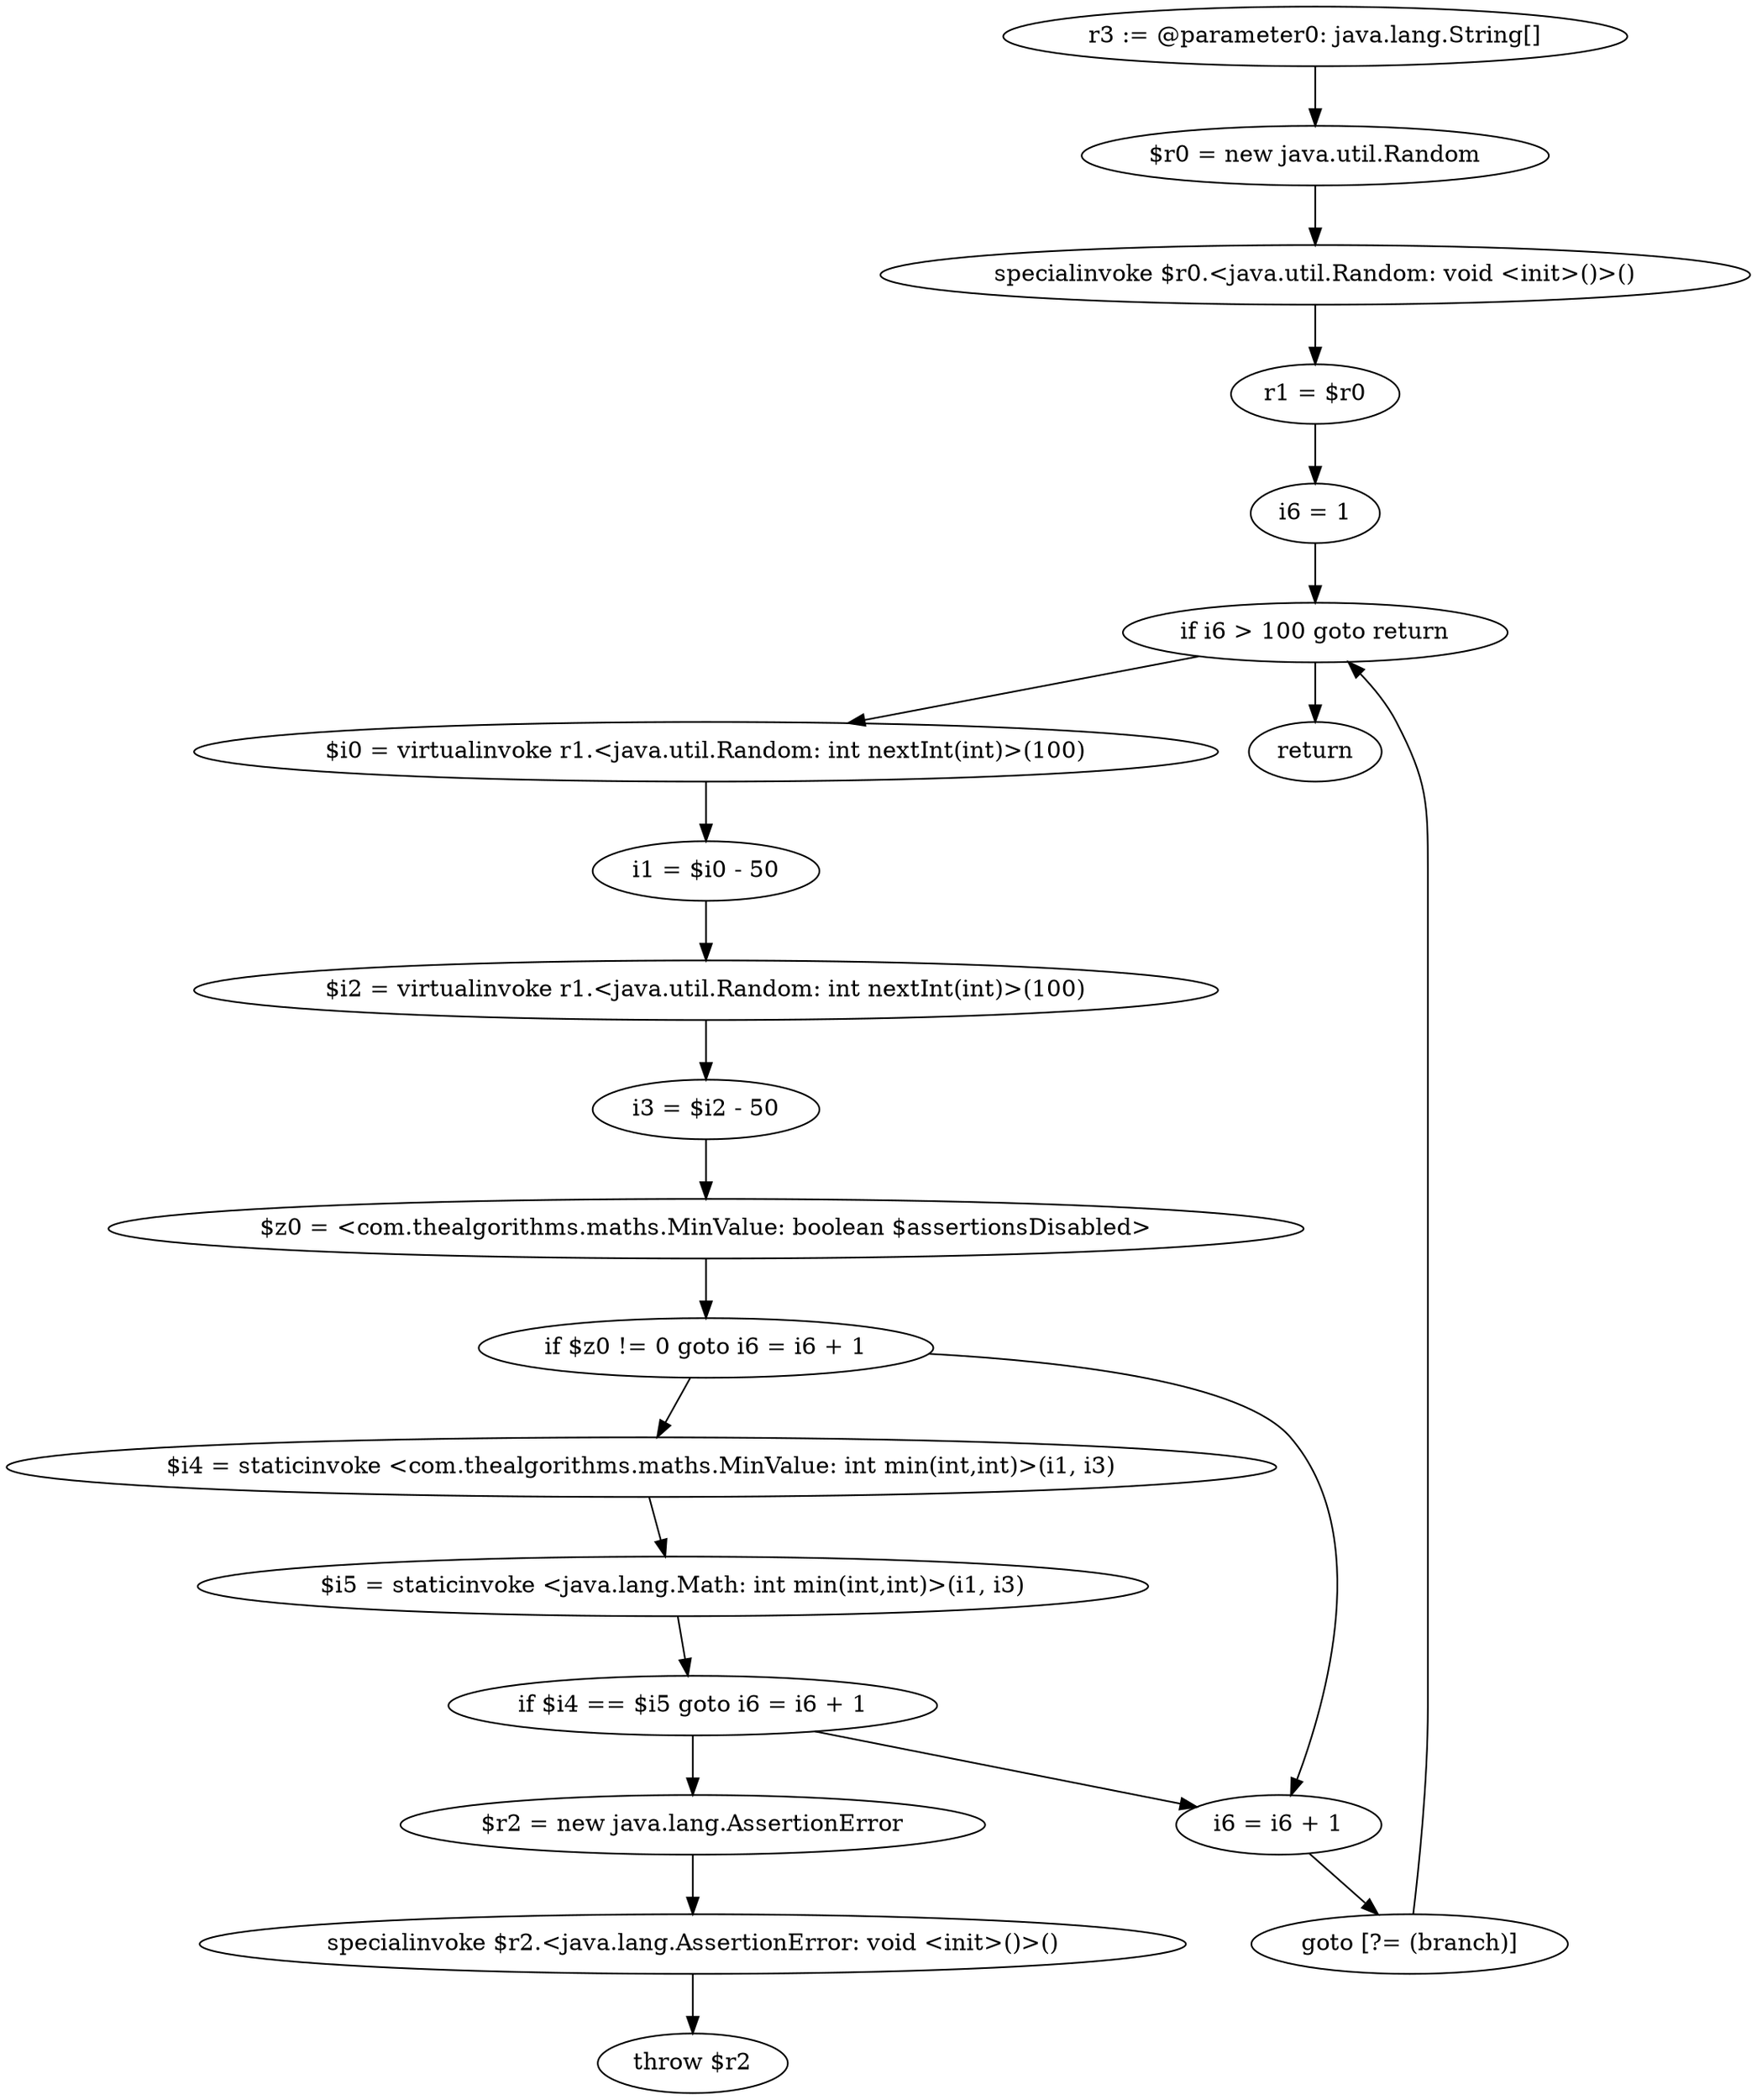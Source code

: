 digraph "unitGraph" {
    "r3 := @parameter0: java.lang.String[]"
    "$r0 = new java.util.Random"
    "specialinvoke $r0.<java.util.Random: void <init>()>()"
    "r1 = $r0"
    "i6 = 1"
    "if i6 > 100 goto return"
    "$i0 = virtualinvoke r1.<java.util.Random: int nextInt(int)>(100)"
    "i1 = $i0 - 50"
    "$i2 = virtualinvoke r1.<java.util.Random: int nextInt(int)>(100)"
    "i3 = $i2 - 50"
    "$z0 = <com.thealgorithms.maths.MinValue: boolean $assertionsDisabled>"
    "if $z0 != 0 goto i6 = i6 + 1"
    "$i4 = staticinvoke <com.thealgorithms.maths.MinValue: int min(int,int)>(i1, i3)"
    "$i5 = staticinvoke <java.lang.Math: int min(int,int)>(i1, i3)"
    "if $i4 == $i5 goto i6 = i6 + 1"
    "$r2 = new java.lang.AssertionError"
    "specialinvoke $r2.<java.lang.AssertionError: void <init>()>()"
    "throw $r2"
    "i6 = i6 + 1"
    "goto [?= (branch)]"
    "return"
    "r3 := @parameter0: java.lang.String[]"->"$r0 = new java.util.Random";
    "$r0 = new java.util.Random"->"specialinvoke $r0.<java.util.Random: void <init>()>()";
    "specialinvoke $r0.<java.util.Random: void <init>()>()"->"r1 = $r0";
    "r1 = $r0"->"i6 = 1";
    "i6 = 1"->"if i6 > 100 goto return";
    "if i6 > 100 goto return"->"$i0 = virtualinvoke r1.<java.util.Random: int nextInt(int)>(100)";
    "if i6 > 100 goto return"->"return";
    "$i0 = virtualinvoke r1.<java.util.Random: int nextInt(int)>(100)"->"i1 = $i0 - 50";
    "i1 = $i0 - 50"->"$i2 = virtualinvoke r1.<java.util.Random: int nextInt(int)>(100)";
    "$i2 = virtualinvoke r1.<java.util.Random: int nextInt(int)>(100)"->"i3 = $i2 - 50";
    "i3 = $i2 - 50"->"$z0 = <com.thealgorithms.maths.MinValue: boolean $assertionsDisabled>";
    "$z0 = <com.thealgorithms.maths.MinValue: boolean $assertionsDisabled>"->"if $z0 != 0 goto i6 = i6 + 1";
    "if $z0 != 0 goto i6 = i6 + 1"->"$i4 = staticinvoke <com.thealgorithms.maths.MinValue: int min(int,int)>(i1, i3)";
    "if $z0 != 0 goto i6 = i6 + 1"->"i6 = i6 + 1";
    "$i4 = staticinvoke <com.thealgorithms.maths.MinValue: int min(int,int)>(i1, i3)"->"$i5 = staticinvoke <java.lang.Math: int min(int,int)>(i1, i3)";
    "$i5 = staticinvoke <java.lang.Math: int min(int,int)>(i1, i3)"->"if $i4 == $i5 goto i6 = i6 + 1";
    "if $i4 == $i5 goto i6 = i6 + 1"->"$r2 = new java.lang.AssertionError";
    "if $i4 == $i5 goto i6 = i6 + 1"->"i6 = i6 + 1";
    "$r2 = new java.lang.AssertionError"->"specialinvoke $r2.<java.lang.AssertionError: void <init>()>()";
    "specialinvoke $r2.<java.lang.AssertionError: void <init>()>()"->"throw $r2";
    "i6 = i6 + 1"->"goto [?= (branch)]";
    "goto [?= (branch)]"->"if i6 > 100 goto return";
}

